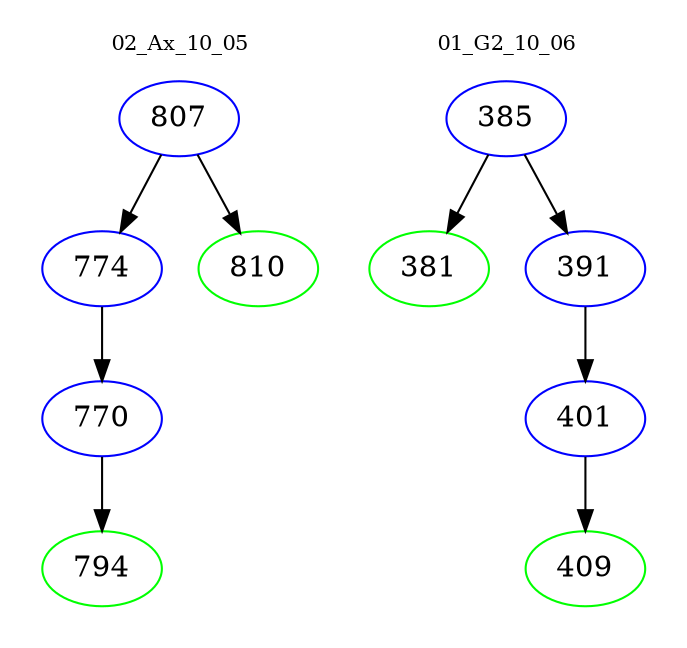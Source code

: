 digraph{
subgraph cluster_0 {
color = white
label = "02_Ax_10_05";
fontsize=10;
T0_807 [label="807", color="blue"]
T0_807 -> T0_774 [color="black"]
T0_774 [label="774", color="blue"]
T0_774 -> T0_770 [color="black"]
T0_770 [label="770", color="blue"]
T0_770 -> T0_794 [color="black"]
T0_794 [label="794", color="green"]
T0_807 -> T0_810 [color="black"]
T0_810 [label="810", color="green"]
}
subgraph cluster_1 {
color = white
label = "01_G2_10_06";
fontsize=10;
T1_385 [label="385", color="blue"]
T1_385 -> T1_381 [color="black"]
T1_381 [label="381", color="green"]
T1_385 -> T1_391 [color="black"]
T1_391 [label="391", color="blue"]
T1_391 -> T1_401 [color="black"]
T1_401 [label="401", color="blue"]
T1_401 -> T1_409 [color="black"]
T1_409 [label="409", color="green"]
}
}
